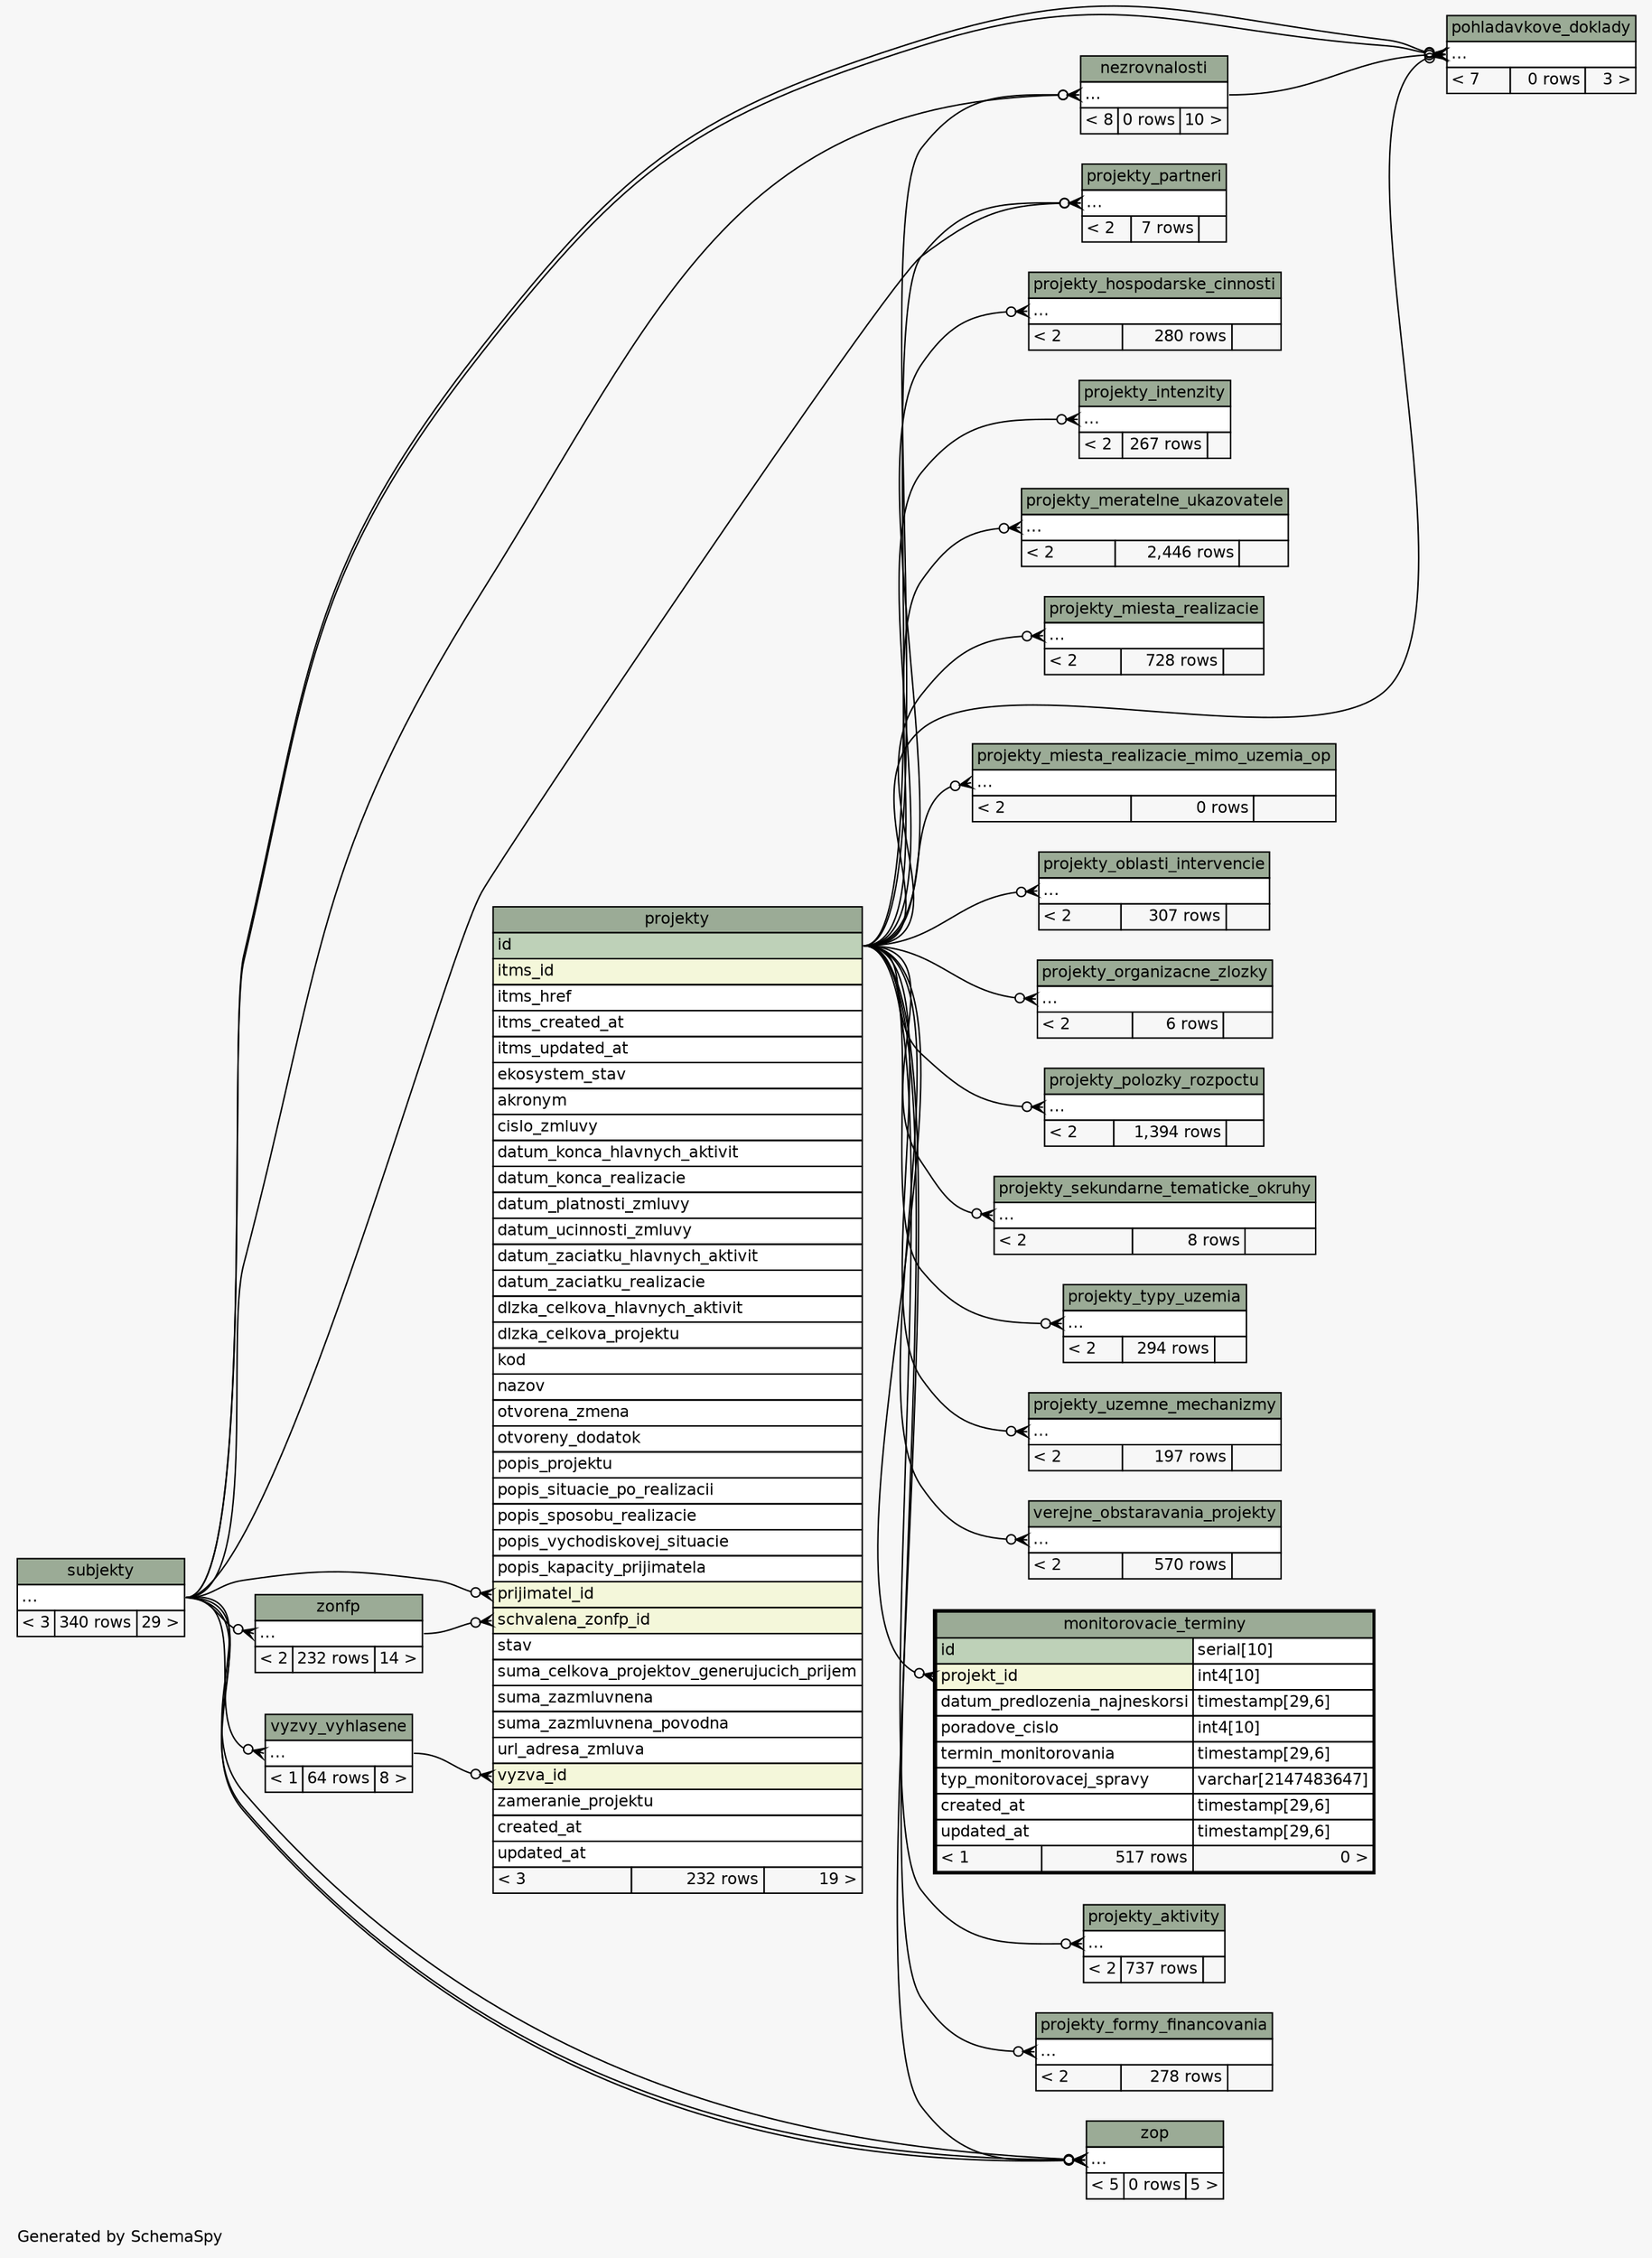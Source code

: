 // dot 2.38.0 on Linux 4.10.0-38-generic
// SchemaSpy rev 590
digraph "twoDegreesRelationshipsDiagram" {
  graph [
    rankdir="RL"
    bgcolor="#f7f7f7"
    label="\nGenerated by SchemaSpy"
    labeljust="l"
    nodesep="0.18"
    ranksep="0.46"
    fontname="Helvetica"
    fontsize="11"
  ];
  node [
    fontname="Helvetica"
    fontsize="11"
    shape="plaintext"
  ];
  edge [
    arrowsize="0.8"
  ];
  "monitorovacie_terminy":"projekt_id":w -> "projekty":"id":e [arrowhead=none dir=back arrowtail=crowodot];
  "nezrovnalosti":"elipses":w -> "subjekty":"elipses":e [arrowhead=none dir=back arrowtail=crowodot];
  "nezrovnalosti":"elipses":w -> "projekty":"id":e [arrowhead=none dir=back arrowtail=crowodot];
  "pohladavkove_doklady":"elipses":w -> "subjekty":"elipses":e [arrowhead=none dir=back arrowtail=crowodot];
  "pohladavkove_doklady":"elipses":w -> "nezrovnalosti":"elipses":e [arrowhead=none dir=back arrowtail=crowodot];
  "pohladavkove_doklady":"elipses":w -> "projekty":"id":e [arrowhead=none dir=back arrowtail=crowodot];
  "pohladavkove_doklady":"elipses":w -> "subjekty":"elipses":e [arrowhead=none dir=back arrowtail=crowodot];
  "projekty":"prijimatel_id":w -> "subjekty":"elipses":e [arrowhead=none dir=back arrowtail=crowodot];
  "projekty":"schvalena_zonfp_id":w -> "zonfp":"elipses":e [arrowhead=none dir=back arrowtail=crowodot];
  "projekty":"vyzva_id":w -> "vyzvy_vyhlasene":"elipses":e [arrowhead=none dir=back arrowtail=crowodot];
  "projekty_aktivity":"elipses":w -> "projekty":"id":e [arrowhead=none dir=back arrowtail=crowodot];
  "projekty_formy_financovania":"elipses":w -> "projekty":"id":e [arrowhead=none dir=back arrowtail=crowodot];
  "projekty_hospodarske_cinnosti":"elipses":w -> "projekty":"id":e [arrowhead=none dir=back arrowtail=crowodot];
  "projekty_intenzity":"elipses":w -> "projekty":"id":e [arrowhead=none dir=back arrowtail=crowodot];
  "projekty_meratelne_ukazovatele":"elipses":w -> "projekty":"id":e [arrowhead=none dir=back arrowtail=crowodot];
  "projekty_miesta_realizacie":"elipses":w -> "projekty":"id":e [arrowhead=none dir=back arrowtail=crowodot];
  "projekty_miesta_realizacie_mimo_uzemia_op":"elipses":w -> "projekty":"id":e [arrowhead=none dir=back arrowtail=crowodot];
  "projekty_oblasti_intervencie":"elipses":w -> "projekty":"id":e [arrowhead=none dir=back arrowtail=crowodot];
  "projekty_organizacne_zlozky":"elipses":w -> "projekty":"id":e [arrowhead=none dir=back arrowtail=crowodot];
  "projekty_partneri":"elipses":w -> "subjekty":"elipses":e [arrowhead=none dir=back arrowtail=crowodot];
  "projekty_partneri":"elipses":w -> "projekty":"id":e [arrowhead=none dir=back arrowtail=crowodot];
  "projekty_polozky_rozpoctu":"elipses":w -> "projekty":"id":e [arrowhead=none dir=back arrowtail=crowodot];
  "projekty_sekundarne_tematicke_okruhy":"elipses":w -> "projekty":"id":e [arrowhead=none dir=back arrowtail=crowodot];
  "projekty_typy_uzemia":"elipses":w -> "projekty":"id":e [arrowhead=none dir=back arrowtail=crowodot];
  "projekty_uzemne_mechanizmy":"elipses":w -> "projekty":"id":e [arrowhead=none dir=back arrowtail=crowodot];
  "verejne_obstaravania_projekty":"elipses":w -> "projekty":"id":e [arrowhead=none dir=back arrowtail=crowodot];
  "vyzvy_vyhlasene":"elipses":w -> "subjekty":"elipses":e [arrowhead=none dir=back arrowtail=crowodot];
  "zonfp":"elipses":w -> "subjekty":"elipses":e [arrowhead=none dir=back arrowtail=crowodot];
  "zop":"elipses":w -> "subjekty":"elipses":e [arrowhead=none dir=back arrowtail=crowodot];
  "zop":"elipses":w -> "subjekty":"elipses":e [arrowhead=none dir=back arrowtail=crowodot];
  "zop":"elipses":w -> "subjekty":"elipses":e [arrowhead=none dir=back arrowtail=crowodot];
  "zop":"elipses":w -> "projekty":"id":e [arrowhead=none dir=back arrowtail=crowodot];
  "monitorovacie_terminy" [
    label=<
    <TABLE BORDER="2" CELLBORDER="1" CELLSPACING="0" BGCOLOR="#ffffff">
      <TR><TD COLSPAN="3" BGCOLOR="#9bab96" ALIGN="CENTER">monitorovacie_terminy</TD></TR>
      <TR><TD PORT="id" COLSPAN="2" BGCOLOR="#bed1b8" ALIGN="LEFT">id</TD><TD PORT="id.type" ALIGN="LEFT">serial[10]</TD></TR>
      <TR><TD PORT="projekt_id" COLSPAN="2" BGCOLOR="#f4f7da" ALIGN="LEFT">projekt_id</TD><TD PORT="projekt_id.type" ALIGN="LEFT">int4[10]</TD></TR>
      <TR><TD PORT="datum_predlozenia_najneskorsi" COLSPAN="2" ALIGN="LEFT">datum_predlozenia_najneskorsi</TD><TD PORT="datum_predlozenia_najneskorsi.type" ALIGN="LEFT">timestamp[29,6]</TD></TR>
      <TR><TD PORT="poradove_cislo" COLSPAN="2" ALIGN="LEFT">poradove_cislo</TD><TD PORT="poradove_cislo.type" ALIGN="LEFT">int4[10]</TD></TR>
      <TR><TD PORT="termin_monitorovania" COLSPAN="2" ALIGN="LEFT">termin_monitorovania</TD><TD PORT="termin_monitorovania.type" ALIGN="LEFT">timestamp[29,6]</TD></TR>
      <TR><TD PORT="typ_monitorovacej_spravy" COLSPAN="2" ALIGN="LEFT">typ_monitorovacej_spravy</TD><TD PORT="typ_monitorovacej_spravy.type" ALIGN="LEFT">varchar[2147483647]</TD></TR>
      <TR><TD PORT="created_at" COLSPAN="2" ALIGN="LEFT">created_at</TD><TD PORT="created_at.type" ALIGN="LEFT">timestamp[29,6]</TD></TR>
      <TR><TD PORT="updated_at" COLSPAN="2" ALIGN="LEFT">updated_at</TD><TD PORT="updated_at.type" ALIGN="LEFT">timestamp[29,6]</TD></TR>
      <TR><TD ALIGN="LEFT" BGCOLOR="#f7f7f7">&lt; 1</TD><TD ALIGN="RIGHT" BGCOLOR="#f7f7f7">517 rows</TD><TD ALIGN="RIGHT" BGCOLOR="#f7f7f7">0 &gt;</TD></TR>
    </TABLE>>
    URL="monitorovacie_terminy.html"
    tooltip="monitorovacie_terminy"
  ];
  "nezrovnalosti" [
    label=<
    <TABLE BORDER="0" CELLBORDER="1" CELLSPACING="0" BGCOLOR="#ffffff">
      <TR><TD COLSPAN="3" BGCOLOR="#9bab96" ALIGN="CENTER">nezrovnalosti</TD></TR>
      <TR><TD PORT="elipses" COLSPAN="3" ALIGN="LEFT">...</TD></TR>
      <TR><TD ALIGN="LEFT" BGCOLOR="#f7f7f7">&lt; 8</TD><TD ALIGN="RIGHT" BGCOLOR="#f7f7f7">0 rows</TD><TD ALIGN="RIGHT" BGCOLOR="#f7f7f7">10 &gt;</TD></TR>
    </TABLE>>
    URL="nezrovnalosti.html"
    tooltip="nezrovnalosti"
  ];
  "pohladavkove_doklady" [
    label=<
    <TABLE BORDER="0" CELLBORDER="1" CELLSPACING="0" BGCOLOR="#ffffff">
      <TR><TD COLSPAN="3" BGCOLOR="#9bab96" ALIGN="CENTER">pohladavkove_doklady</TD></TR>
      <TR><TD PORT="elipses" COLSPAN="3" ALIGN="LEFT">...</TD></TR>
      <TR><TD ALIGN="LEFT" BGCOLOR="#f7f7f7">&lt; 7</TD><TD ALIGN="RIGHT" BGCOLOR="#f7f7f7">0 rows</TD><TD ALIGN="RIGHT" BGCOLOR="#f7f7f7">3 &gt;</TD></TR>
    </TABLE>>
    URL="pohladavkove_doklady.html"
    tooltip="pohladavkove_doklady"
  ];
  "projekty" [
    label=<
    <TABLE BORDER="0" CELLBORDER="1" CELLSPACING="0" BGCOLOR="#ffffff">
      <TR><TD COLSPAN="3" BGCOLOR="#9bab96" ALIGN="CENTER">projekty</TD></TR>
      <TR><TD PORT="id" COLSPAN="3" BGCOLOR="#bed1b8" ALIGN="LEFT">id</TD></TR>
      <TR><TD PORT="itms_id" COLSPAN="3" BGCOLOR="#f4f7da" ALIGN="LEFT">itms_id</TD></TR>
      <TR><TD PORT="itms_href" COLSPAN="3" ALIGN="LEFT">itms_href</TD></TR>
      <TR><TD PORT="itms_created_at" COLSPAN="3" ALIGN="LEFT">itms_created_at</TD></TR>
      <TR><TD PORT="itms_updated_at" COLSPAN="3" ALIGN="LEFT">itms_updated_at</TD></TR>
      <TR><TD PORT="ekosystem_stav" COLSPAN="3" ALIGN="LEFT">ekosystem_stav</TD></TR>
      <TR><TD PORT="akronym" COLSPAN="3" ALIGN="LEFT">akronym</TD></TR>
      <TR><TD PORT="cislo_zmluvy" COLSPAN="3" ALIGN="LEFT">cislo_zmluvy</TD></TR>
      <TR><TD PORT="datum_konca_hlavnych_aktivit" COLSPAN="3" ALIGN="LEFT">datum_konca_hlavnych_aktivit</TD></TR>
      <TR><TD PORT="datum_konca_realizacie" COLSPAN="3" ALIGN="LEFT">datum_konca_realizacie</TD></TR>
      <TR><TD PORT="datum_platnosti_zmluvy" COLSPAN="3" ALIGN="LEFT">datum_platnosti_zmluvy</TD></TR>
      <TR><TD PORT="datum_ucinnosti_zmluvy" COLSPAN="3" ALIGN="LEFT">datum_ucinnosti_zmluvy</TD></TR>
      <TR><TD PORT="datum_zaciatku_hlavnych_aktivit" COLSPAN="3" ALIGN="LEFT">datum_zaciatku_hlavnych_aktivit</TD></TR>
      <TR><TD PORT="datum_zaciatku_realizacie" COLSPAN="3" ALIGN="LEFT">datum_zaciatku_realizacie</TD></TR>
      <TR><TD PORT="dlzka_celkova_hlavnych_aktivit" COLSPAN="3" ALIGN="LEFT">dlzka_celkova_hlavnych_aktivit</TD></TR>
      <TR><TD PORT="dlzka_celkova_projektu" COLSPAN="3" ALIGN="LEFT">dlzka_celkova_projektu</TD></TR>
      <TR><TD PORT="kod" COLSPAN="3" ALIGN="LEFT">kod</TD></TR>
      <TR><TD PORT="nazov" COLSPAN="3" ALIGN="LEFT">nazov</TD></TR>
      <TR><TD PORT="otvorena_zmena" COLSPAN="3" ALIGN="LEFT">otvorena_zmena</TD></TR>
      <TR><TD PORT="otvoreny_dodatok" COLSPAN="3" ALIGN="LEFT">otvoreny_dodatok</TD></TR>
      <TR><TD PORT="popis_projektu" COLSPAN="3" ALIGN="LEFT">popis_projektu</TD></TR>
      <TR><TD PORT="popis_situacie_po_realizacii" COLSPAN="3" ALIGN="LEFT">popis_situacie_po_realizacii</TD></TR>
      <TR><TD PORT="popis_sposobu_realizacie" COLSPAN="3" ALIGN="LEFT">popis_sposobu_realizacie</TD></TR>
      <TR><TD PORT="popis_vychodiskovej_situacie" COLSPAN="3" ALIGN="LEFT">popis_vychodiskovej_situacie</TD></TR>
      <TR><TD PORT="popis_kapacity_prijimatela" COLSPAN="3" ALIGN="LEFT">popis_kapacity_prijimatela</TD></TR>
      <TR><TD PORT="prijimatel_id" COLSPAN="3" BGCOLOR="#f4f7da" ALIGN="LEFT">prijimatel_id</TD></TR>
      <TR><TD PORT="schvalena_zonfp_id" COLSPAN="3" BGCOLOR="#f4f7da" ALIGN="LEFT">schvalena_zonfp_id</TD></TR>
      <TR><TD PORT="stav" COLSPAN="3" ALIGN="LEFT">stav</TD></TR>
      <TR><TD PORT="suma_celkova_projektov_generujucich_prijem" COLSPAN="3" ALIGN="LEFT">suma_celkova_projektov_generujucich_prijem</TD></TR>
      <TR><TD PORT="suma_zazmluvnena" COLSPAN="3" ALIGN="LEFT">suma_zazmluvnena</TD></TR>
      <TR><TD PORT="suma_zazmluvnena_povodna" COLSPAN="3" ALIGN="LEFT">suma_zazmluvnena_povodna</TD></TR>
      <TR><TD PORT="url_adresa_zmluva" COLSPAN="3" ALIGN="LEFT">url_adresa_zmluva</TD></TR>
      <TR><TD PORT="vyzva_id" COLSPAN="3" BGCOLOR="#f4f7da" ALIGN="LEFT">vyzva_id</TD></TR>
      <TR><TD PORT="zameranie_projektu" COLSPAN="3" ALIGN="LEFT">zameranie_projektu</TD></TR>
      <TR><TD PORT="created_at" COLSPAN="3" ALIGN="LEFT">created_at</TD></TR>
      <TR><TD PORT="updated_at" COLSPAN="3" ALIGN="LEFT">updated_at</TD></TR>
      <TR><TD ALIGN="LEFT" BGCOLOR="#f7f7f7">&lt; 3</TD><TD ALIGN="RIGHT" BGCOLOR="#f7f7f7">232 rows</TD><TD ALIGN="RIGHT" BGCOLOR="#f7f7f7">19 &gt;</TD></TR>
    </TABLE>>
    URL="projekty.html"
    tooltip="projekty"
  ];
  "projekty_aktivity" [
    label=<
    <TABLE BORDER="0" CELLBORDER="1" CELLSPACING="0" BGCOLOR="#ffffff">
      <TR><TD COLSPAN="3" BGCOLOR="#9bab96" ALIGN="CENTER">projekty_aktivity</TD></TR>
      <TR><TD PORT="elipses" COLSPAN="3" ALIGN="LEFT">...</TD></TR>
      <TR><TD ALIGN="LEFT" BGCOLOR="#f7f7f7">&lt; 2</TD><TD ALIGN="RIGHT" BGCOLOR="#f7f7f7">737 rows</TD><TD ALIGN="RIGHT" BGCOLOR="#f7f7f7">  </TD></TR>
    </TABLE>>
    URL="projekty_aktivity.html"
    tooltip="projekty_aktivity"
  ];
  "projekty_formy_financovania" [
    label=<
    <TABLE BORDER="0" CELLBORDER="1" CELLSPACING="0" BGCOLOR="#ffffff">
      <TR><TD COLSPAN="3" BGCOLOR="#9bab96" ALIGN="CENTER">projekty_formy_financovania</TD></TR>
      <TR><TD PORT="elipses" COLSPAN="3" ALIGN="LEFT">...</TD></TR>
      <TR><TD ALIGN="LEFT" BGCOLOR="#f7f7f7">&lt; 2</TD><TD ALIGN="RIGHT" BGCOLOR="#f7f7f7">278 rows</TD><TD ALIGN="RIGHT" BGCOLOR="#f7f7f7">  </TD></TR>
    </TABLE>>
    URL="projekty_formy_financovania.html"
    tooltip="projekty_formy_financovania"
  ];
  "projekty_hospodarske_cinnosti" [
    label=<
    <TABLE BORDER="0" CELLBORDER="1" CELLSPACING="0" BGCOLOR="#ffffff">
      <TR><TD COLSPAN="3" BGCOLOR="#9bab96" ALIGN="CENTER">projekty_hospodarske_cinnosti</TD></TR>
      <TR><TD PORT="elipses" COLSPAN="3" ALIGN="LEFT">...</TD></TR>
      <TR><TD ALIGN="LEFT" BGCOLOR="#f7f7f7">&lt; 2</TD><TD ALIGN="RIGHT" BGCOLOR="#f7f7f7">280 rows</TD><TD ALIGN="RIGHT" BGCOLOR="#f7f7f7">  </TD></TR>
    </TABLE>>
    URL="projekty_hospodarske_cinnosti.html"
    tooltip="projekty_hospodarske_cinnosti"
  ];
  "projekty_intenzity" [
    label=<
    <TABLE BORDER="0" CELLBORDER="1" CELLSPACING="0" BGCOLOR="#ffffff">
      <TR><TD COLSPAN="3" BGCOLOR="#9bab96" ALIGN="CENTER">projekty_intenzity</TD></TR>
      <TR><TD PORT="elipses" COLSPAN="3" ALIGN="LEFT">...</TD></TR>
      <TR><TD ALIGN="LEFT" BGCOLOR="#f7f7f7">&lt; 2</TD><TD ALIGN="RIGHT" BGCOLOR="#f7f7f7">267 rows</TD><TD ALIGN="RIGHT" BGCOLOR="#f7f7f7">  </TD></TR>
    </TABLE>>
    URL="projekty_intenzity.html"
    tooltip="projekty_intenzity"
  ];
  "projekty_meratelne_ukazovatele" [
    label=<
    <TABLE BORDER="0" CELLBORDER="1" CELLSPACING="0" BGCOLOR="#ffffff">
      <TR><TD COLSPAN="3" BGCOLOR="#9bab96" ALIGN="CENTER">projekty_meratelne_ukazovatele</TD></TR>
      <TR><TD PORT="elipses" COLSPAN="3" ALIGN="LEFT">...</TD></TR>
      <TR><TD ALIGN="LEFT" BGCOLOR="#f7f7f7">&lt; 2</TD><TD ALIGN="RIGHT" BGCOLOR="#f7f7f7">2,446 rows</TD><TD ALIGN="RIGHT" BGCOLOR="#f7f7f7">  </TD></TR>
    </TABLE>>
    URL="projekty_meratelne_ukazovatele.html"
    tooltip="projekty_meratelne_ukazovatele"
  ];
  "projekty_miesta_realizacie" [
    label=<
    <TABLE BORDER="0" CELLBORDER="1" CELLSPACING="0" BGCOLOR="#ffffff">
      <TR><TD COLSPAN="3" BGCOLOR="#9bab96" ALIGN="CENTER">projekty_miesta_realizacie</TD></TR>
      <TR><TD PORT="elipses" COLSPAN="3" ALIGN="LEFT">...</TD></TR>
      <TR><TD ALIGN="LEFT" BGCOLOR="#f7f7f7">&lt; 2</TD><TD ALIGN="RIGHT" BGCOLOR="#f7f7f7">728 rows</TD><TD ALIGN="RIGHT" BGCOLOR="#f7f7f7">  </TD></TR>
    </TABLE>>
    URL="projekty_miesta_realizacie.html"
    tooltip="projekty_miesta_realizacie"
  ];
  "projekty_miesta_realizacie_mimo_uzemia_op" [
    label=<
    <TABLE BORDER="0" CELLBORDER="1" CELLSPACING="0" BGCOLOR="#ffffff">
      <TR><TD COLSPAN="3" BGCOLOR="#9bab96" ALIGN="CENTER">projekty_miesta_realizacie_mimo_uzemia_op</TD></TR>
      <TR><TD PORT="elipses" COLSPAN="3" ALIGN="LEFT">...</TD></TR>
      <TR><TD ALIGN="LEFT" BGCOLOR="#f7f7f7">&lt; 2</TD><TD ALIGN="RIGHT" BGCOLOR="#f7f7f7">0 rows</TD><TD ALIGN="RIGHT" BGCOLOR="#f7f7f7">  </TD></TR>
    </TABLE>>
    URL="projekty_miesta_realizacie_mimo_uzemia_op.html"
    tooltip="projekty_miesta_realizacie_mimo_uzemia_op"
  ];
  "projekty_oblasti_intervencie" [
    label=<
    <TABLE BORDER="0" CELLBORDER="1" CELLSPACING="0" BGCOLOR="#ffffff">
      <TR><TD COLSPAN="3" BGCOLOR="#9bab96" ALIGN="CENTER">projekty_oblasti_intervencie</TD></TR>
      <TR><TD PORT="elipses" COLSPAN="3" ALIGN="LEFT">...</TD></TR>
      <TR><TD ALIGN="LEFT" BGCOLOR="#f7f7f7">&lt; 2</TD><TD ALIGN="RIGHT" BGCOLOR="#f7f7f7">307 rows</TD><TD ALIGN="RIGHT" BGCOLOR="#f7f7f7">  </TD></TR>
    </TABLE>>
    URL="projekty_oblasti_intervencie.html"
    tooltip="projekty_oblasti_intervencie"
  ];
  "projekty_organizacne_zlozky" [
    label=<
    <TABLE BORDER="0" CELLBORDER="1" CELLSPACING="0" BGCOLOR="#ffffff">
      <TR><TD COLSPAN="3" BGCOLOR="#9bab96" ALIGN="CENTER">projekty_organizacne_zlozky</TD></TR>
      <TR><TD PORT="elipses" COLSPAN="3" ALIGN="LEFT">...</TD></TR>
      <TR><TD ALIGN="LEFT" BGCOLOR="#f7f7f7">&lt; 2</TD><TD ALIGN="RIGHT" BGCOLOR="#f7f7f7">6 rows</TD><TD ALIGN="RIGHT" BGCOLOR="#f7f7f7">  </TD></TR>
    </TABLE>>
    URL="projekty_organizacne_zlozky.html"
    tooltip="projekty_organizacne_zlozky"
  ];
  "projekty_partneri" [
    label=<
    <TABLE BORDER="0" CELLBORDER="1" CELLSPACING="0" BGCOLOR="#ffffff">
      <TR><TD COLSPAN="3" BGCOLOR="#9bab96" ALIGN="CENTER">projekty_partneri</TD></TR>
      <TR><TD PORT="elipses" COLSPAN="3" ALIGN="LEFT">...</TD></TR>
      <TR><TD ALIGN="LEFT" BGCOLOR="#f7f7f7">&lt; 2</TD><TD ALIGN="RIGHT" BGCOLOR="#f7f7f7">7 rows</TD><TD ALIGN="RIGHT" BGCOLOR="#f7f7f7">  </TD></TR>
    </TABLE>>
    URL="projekty_partneri.html"
    tooltip="projekty_partneri"
  ];
  "projekty_polozky_rozpoctu" [
    label=<
    <TABLE BORDER="0" CELLBORDER="1" CELLSPACING="0" BGCOLOR="#ffffff">
      <TR><TD COLSPAN="3" BGCOLOR="#9bab96" ALIGN="CENTER">projekty_polozky_rozpoctu</TD></TR>
      <TR><TD PORT="elipses" COLSPAN="3" ALIGN="LEFT">...</TD></TR>
      <TR><TD ALIGN="LEFT" BGCOLOR="#f7f7f7">&lt; 2</TD><TD ALIGN="RIGHT" BGCOLOR="#f7f7f7">1,394 rows</TD><TD ALIGN="RIGHT" BGCOLOR="#f7f7f7">  </TD></TR>
    </TABLE>>
    URL="projekty_polozky_rozpoctu.html"
    tooltip="projekty_polozky_rozpoctu"
  ];
  "projekty_sekundarne_tematicke_okruhy" [
    label=<
    <TABLE BORDER="0" CELLBORDER="1" CELLSPACING="0" BGCOLOR="#ffffff">
      <TR><TD COLSPAN="3" BGCOLOR="#9bab96" ALIGN="CENTER">projekty_sekundarne_tematicke_okruhy</TD></TR>
      <TR><TD PORT="elipses" COLSPAN="3" ALIGN="LEFT">...</TD></TR>
      <TR><TD ALIGN="LEFT" BGCOLOR="#f7f7f7">&lt; 2</TD><TD ALIGN="RIGHT" BGCOLOR="#f7f7f7">8 rows</TD><TD ALIGN="RIGHT" BGCOLOR="#f7f7f7">  </TD></TR>
    </TABLE>>
    URL="projekty_sekundarne_tematicke_okruhy.html"
    tooltip="projekty_sekundarne_tematicke_okruhy"
  ];
  "projekty_typy_uzemia" [
    label=<
    <TABLE BORDER="0" CELLBORDER="1" CELLSPACING="0" BGCOLOR="#ffffff">
      <TR><TD COLSPAN="3" BGCOLOR="#9bab96" ALIGN="CENTER">projekty_typy_uzemia</TD></TR>
      <TR><TD PORT="elipses" COLSPAN="3" ALIGN="LEFT">...</TD></TR>
      <TR><TD ALIGN="LEFT" BGCOLOR="#f7f7f7">&lt; 2</TD><TD ALIGN="RIGHT" BGCOLOR="#f7f7f7">294 rows</TD><TD ALIGN="RIGHT" BGCOLOR="#f7f7f7">  </TD></TR>
    </TABLE>>
    URL="projekty_typy_uzemia.html"
    tooltip="projekty_typy_uzemia"
  ];
  "projekty_uzemne_mechanizmy" [
    label=<
    <TABLE BORDER="0" CELLBORDER="1" CELLSPACING="0" BGCOLOR="#ffffff">
      <TR><TD COLSPAN="3" BGCOLOR="#9bab96" ALIGN="CENTER">projekty_uzemne_mechanizmy</TD></TR>
      <TR><TD PORT="elipses" COLSPAN="3" ALIGN="LEFT">...</TD></TR>
      <TR><TD ALIGN="LEFT" BGCOLOR="#f7f7f7">&lt; 2</TD><TD ALIGN="RIGHT" BGCOLOR="#f7f7f7">197 rows</TD><TD ALIGN="RIGHT" BGCOLOR="#f7f7f7">  </TD></TR>
    </TABLE>>
    URL="projekty_uzemne_mechanizmy.html"
    tooltip="projekty_uzemne_mechanizmy"
  ];
  "subjekty" [
    label=<
    <TABLE BORDER="0" CELLBORDER="1" CELLSPACING="0" BGCOLOR="#ffffff">
      <TR><TD COLSPAN="3" BGCOLOR="#9bab96" ALIGN="CENTER">subjekty</TD></TR>
      <TR><TD PORT="elipses" COLSPAN="3" ALIGN="LEFT">...</TD></TR>
      <TR><TD ALIGN="LEFT" BGCOLOR="#f7f7f7">&lt; 3</TD><TD ALIGN="RIGHT" BGCOLOR="#f7f7f7">340 rows</TD><TD ALIGN="RIGHT" BGCOLOR="#f7f7f7">29 &gt;</TD></TR>
    </TABLE>>
    URL="subjekty.html"
    tooltip="subjekty"
  ];
  "verejne_obstaravania_projekty" [
    label=<
    <TABLE BORDER="0" CELLBORDER="1" CELLSPACING="0" BGCOLOR="#ffffff">
      <TR><TD COLSPAN="3" BGCOLOR="#9bab96" ALIGN="CENTER">verejne_obstaravania_projekty</TD></TR>
      <TR><TD PORT="elipses" COLSPAN="3" ALIGN="LEFT">...</TD></TR>
      <TR><TD ALIGN="LEFT" BGCOLOR="#f7f7f7">&lt; 2</TD><TD ALIGN="RIGHT" BGCOLOR="#f7f7f7">570 rows</TD><TD ALIGN="RIGHT" BGCOLOR="#f7f7f7">  </TD></TR>
    </TABLE>>
    URL="verejne_obstaravania_projekty.html"
    tooltip="verejne_obstaravania_projekty"
  ];
  "vyzvy_vyhlasene" [
    label=<
    <TABLE BORDER="0" CELLBORDER="1" CELLSPACING="0" BGCOLOR="#ffffff">
      <TR><TD COLSPAN="3" BGCOLOR="#9bab96" ALIGN="CENTER">vyzvy_vyhlasene</TD></TR>
      <TR><TD PORT="elipses" COLSPAN="3" ALIGN="LEFT">...</TD></TR>
      <TR><TD ALIGN="LEFT" BGCOLOR="#f7f7f7">&lt; 1</TD><TD ALIGN="RIGHT" BGCOLOR="#f7f7f7">64 rows</TD><TD ALIGN="RIGHT" BGCOLOR="#f7f7f7">8 &gt;</TD></TR>
    </TABLE>>
    URL="vyzvy_vyhlasene.html"
    tooltip="vyzvy_vyhlasene"
  ];
  "zonfp" [
    label=<
    <TABLE BORDER="0" CELLBORDER="1" CELLSPACING="0" BGCOLOR="#ffffff">
      <TR><TD COLSPAN="3" BGCOLOR="#9bab96" ALIGN="CENTER">zonfp</TD></TR>
      <TR><TD PORT="elipses" COLSPAN="3" ALIGN="LEFT">...</TD></TR>
      <TR><TD ALIGN="LEFT" BGCOLOR="#f7f7f7">&lt; 2</TD><TD ALIGN="RIGHT" BGCOLOR="#f7f7f7">232 rows</TD><TD ALIGN="RIGHT" BGCOLOR="#f7f7f7">14 &gt;</TD></TR>
    </TABLE>>
    URL="zonfp.html"
    tooltip="zonfp"
  ];
  "zop" [
    label=<
    <TABLE BORDER="0" CELLBORDER="1" CELLSPACING="0" BGCOLOR="#ffffff">
      <TR><TD COLSPAN="3" BGCOLOR="#9bab96" ALIGN="CENTER">zop</TD></TR>
      <TR><TD PORT="elipses" COLSPAN="3" ALIGN="LEFT">...</TD></TR>
      <TR><TD ALIGN="LEFT" BGCOLOR="#f7f7f7">&lt; 5</TD><TD ALIGN="RIGHT" BGCOLOR="#f7f7f7">0 rows</TD><TD ALIGN="RIGHT" BGCOLOR="#f7f7f7">5 &gt;</TD></TR>
    </TABLE>>
    URL="zop.html"
    tooltip="zop"
  ];
}
